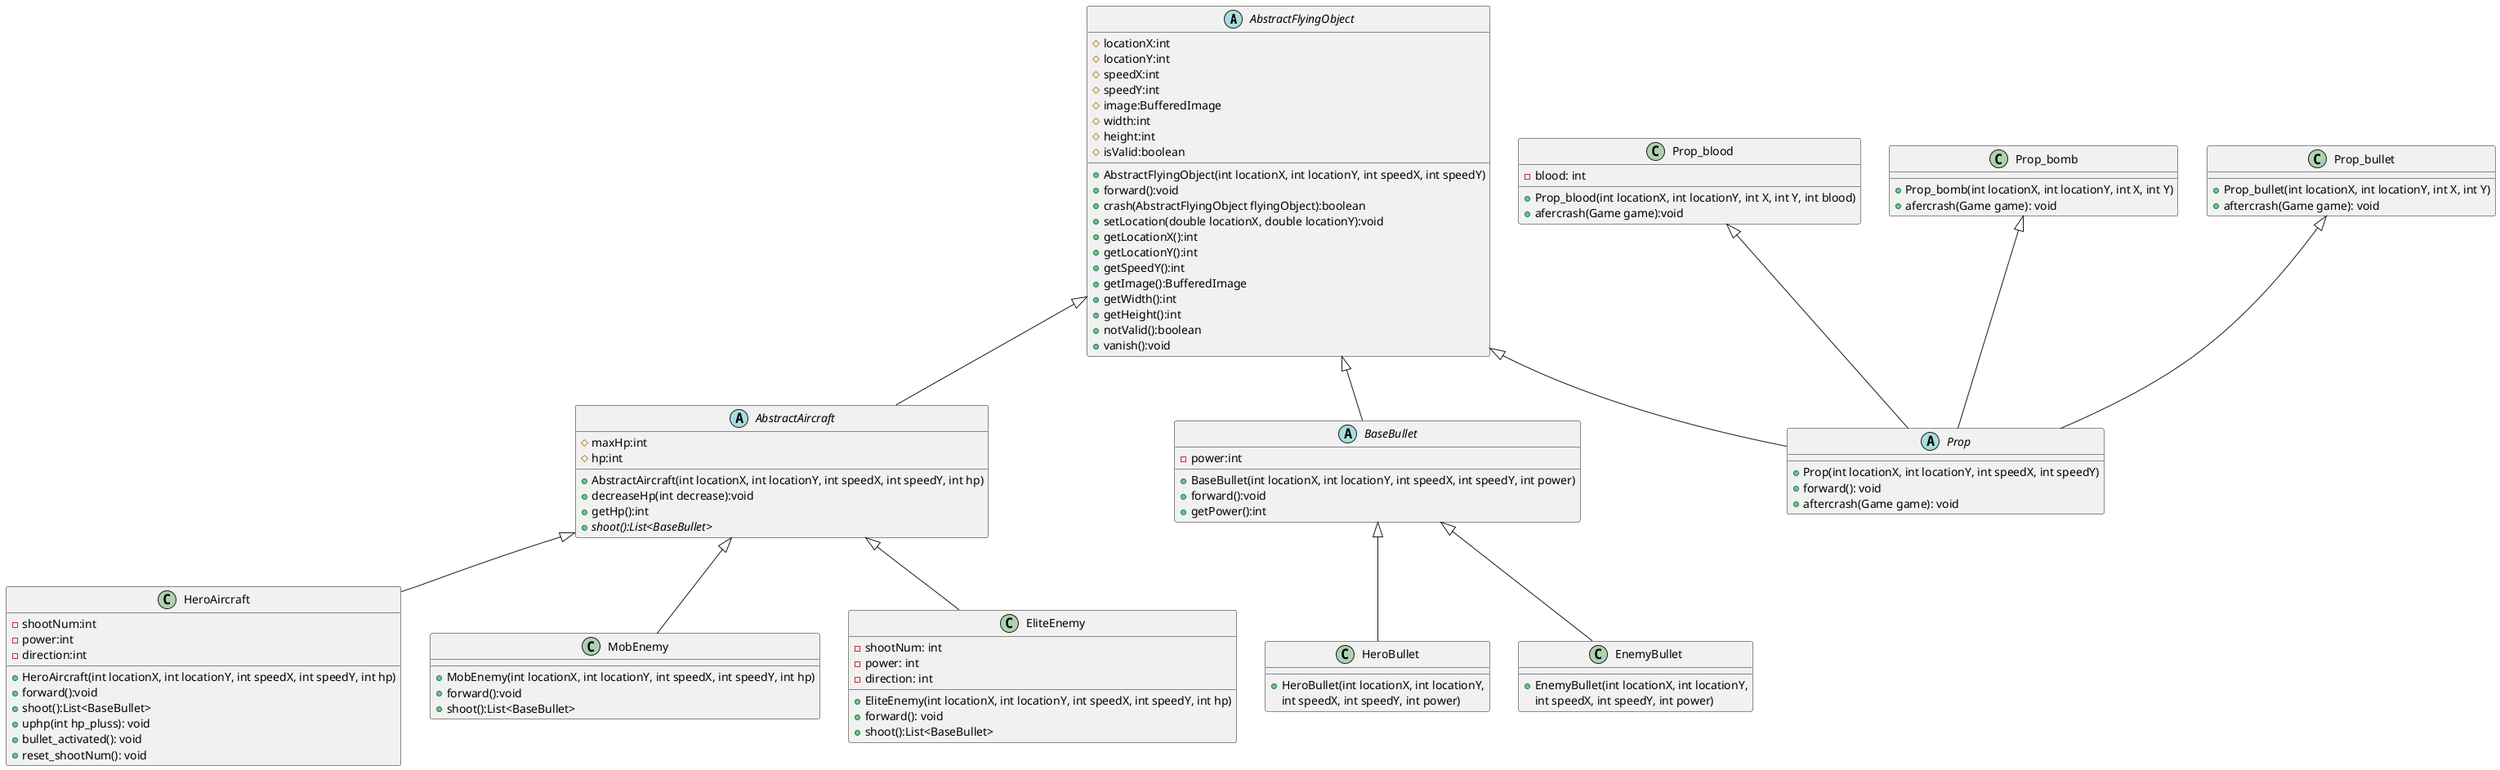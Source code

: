 @startuml
'https://plantuml.com/class-diagram

abstract class AbstractFlyingObject
{
    # locationX:int
    # locationY:int
    # speedX:int
    # speedY:int
    # image:BufferedImage
    # width:int
    # height:int
    # isValid:boolean

    + AbstractFlyingObject(int locationX, int locationY, int speedX, int speedY)
    + forward():void
    + crash(AbstractFlyingObject flyingObject):boolean
    + setLocation(double locationX, double locationY):void
    + getLocationX():int
    + getLocationY():int
    + getSpeedY():int
    + getImage():BufferedImage
    + getWidth():int
    + getHeight():int
    + notValid():boolean
    + vanish():void
}
abstract class AbstractAircraft
{
	# maxHp:int
    # hp:int
    + AbstractAircraft(int locationX, int locationY, int speedX, int speedY, int hp)
    + decreaseHp(int decrease):void
    + getHp():int
    + {abstract} shoot():List<BaseBullet>
 }


class HeroAircraft {
    - shootNum:int
    - power:int
    - direction:int
    + HeroAircraft(int locationX, int locationY, int speedX, int speedY, int hp)
    + forward():void
    + shoot():List<BaseBullet>
    + uphp(int hp_pluss): void
    + bullet_activated(): void
    + reset_shootNum(): void
}

AbstractAircraft <|-- HeroAircraft

class MobEnemy {
    + MobEnemy(int locationX, int locationY, int speedX, int speedY, int hp)
    + forward():void
    + shoot():List<BaseBullet>
}
AbstractAircraft <|-- MobEnemy

class EliteEnemy{
    -shootNum: int
    -power: int
    -direction: int

    + EliteEnemy(int locationX, int locationY, int speedX, int speedY, int hp)
    + forward(): void
    + shoot():List<BaseBullet>
}
AbstractAircraft <|-- EliteEnemy

abstract class BaseBullet
{
    - power:int

    + BaseBullet(int locationX, int locationY, int speedX, int speedY, int power)
    + forward():void
	+ getPower():int
}

class HeroBullet {
    + HeroBullet(int locationX, int locationY,
     int speedX, int speedY, int power)
}

class EnemyBullet {
    + EnemyBullet(int locationX, int locationY,
     int speedX, int speedY, int power)
}

BaseBullet <|-- HeroBullet
BaseBullet <|-- EnemyBullet

abstract class Prop {
    + Prop(int locationX, int locationY, int speedX, int speedY)
    + forward(): void
    + aftercrash(Game game): void
}

class Prop_blood{
    - blood: int

    + Prop_blood(int locationX, int locationY, int X, int Y, int blood)
    + afercrash(Game game):void
}

class Prop_bomb{
    + Prop_bomb(int locationX, int locationY, int X, int Y)
    + afercrash(Game game): void
}

class Prop_bullet{
    + Prop_bullet(int locationX, int locationY, int X, int Y)
    + aftercrash(Game game): void
}

Prop_blood <|-- Prop
Prop_bomb <|-- Prop
Prop_bullet <|-- Prop


AbstractFlyingObject <|-- Prop
AbstractFlyingObject <|-- AbstractAircraft
AbstractFlyingObject <|-- BaseBullet

@enduml